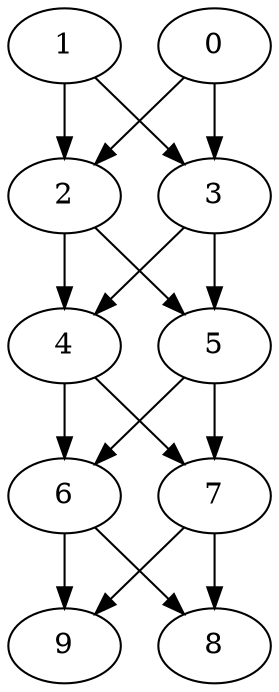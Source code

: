 digraph "Stencil_Nodes_10_CCR_0.10_WeightType_Random#3" {
	9 [Weight=96, Start=425, Processor=1];
	8 [Weight=48, Start=425, Processor=0];
	6 [Weight=72, Start=349, Processor=1];
	7 [Weight=72, Start=346, Processor=0];
	4 [Weight=144, Start=201, Processor=0];
	5 [Weight=144, Start=198, Processor=1];
	2 [Weight=96, Start=102, Processor=1];
	3 [Weight=96, Start=98, Processor=0];
	1 [Weight=96, Start=0, Processor=1];
	0 [Weight=96, Start=0, Processor=0];
	0 -> 2 [Weight=6];
	0 -> 3 [Weight=8];
	1 -> 2 [Weight=4];
	1 -> 3 [Weight=2];
	2 -> 4 [Weight=3];
	2 -> 5 [Weight=10];
	3 -> 4 [Weight=9];
	3 -> 5 [Weight=3];
	4 -> 6 [Weight=4];
	4 -> 7 [Weight=9];
	5 -> 6 [Weight=9];
	5 -> 7 [Weight=4];
	6 -> 8 [Weight=4];
	6 -> 9 [Weight=7];
	7 -> 8 [Weight=7];
	7 -> 9 [Weight=7];
}